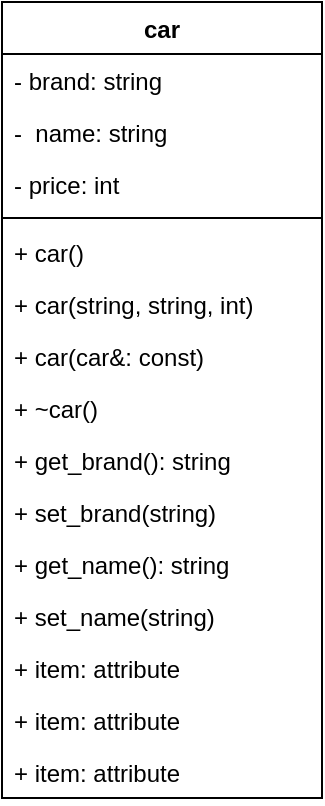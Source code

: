 <mxfile version="23.0.2" type="device">
  <diagram name="Страница — 1" id="u3G1fg-JpO2wp037-LfU">
    <mxGraphModel dx="521" dy="613" grid="1" gridSize="10" guides="1" tooltips="1" connect="1" arrows="1" fold="1" page="1" pageScale="1" pageWidth="827" pageHeight="1169" math="0" shadow="0">
      <root>
        <mxCell id="0" />
        <mxCell id="1" parent="0" />
        <mxCell id="9_N27fnAhxa1gzAIIFhu-48" value="&lt;div&gt;car&lt;/div&gt;&lt;div&gt;&lt;br&gt;&lt;/div&gt;" style="swimlane;fontStyle=1;align=center;verticalAlign=top;childLayout=stackLayout;horizontal=1;startSize=26;horizontalStack=0;resizeParent=1;resizeParentMax=0;resizeLast=0;collapsible=1;marginBottom=0;whiteSpace=wrap;html=1;" vertex="1" parent="1">
          <mxGeometry x="390" y="280" width="160" height="398" as="geometry" />
        </mxCell>
        <mxCell id="9_N27fnAhxa1gzAIIFhu-49" value="- brand: string" style="text;strokeColor=none;fillColor=none;align=left;verticalAlign=top;spacingLeft=4;spacingRight=4;overflow=hidden;rotatable=0;points=[[0,0.5],[1,0.5]];portConstraint=eastwest;whiteSpace=wrap;html=1;" vertex="1" parent="9_N27fnAhxa1gzAIIFhu-48">
          <mxGeometry y="26" width="160" height="26" as="geometry" />
        </mxCell>
        <mxCell id="9_N27fnAhxa1gzAIIFhu-52" value="-&amp;nbsp; name: string" style="text;strokeColor=none;fillColor=none;align=left;verticalAlign=top;spacingLeft=4;spacingRight=4;overflow=hidden;rotatable=0;points=[[0,0.5],[1,0.5]];portConstraint=eastwest;whiteSpace=wrap;html=1;" vertex="1" parent="9_N27fnAhxa1gzAIIFhu-48">
          <mxGeometry y="52" width="160" height="26" as="geometry" />
        </mxCell>
        <mxCell id="9_N27fnAhxa1gzAIIFhu-53" value="- price: int" style="text;strokeColor=none;fillColor=none;align=left;verticalAlign=top;spacingLeft=4;spacingRight=4;overflow=hidden;rotatable=0;points=[[0,0.5],[1,0.5]];portConstraint=eastwest;whiteSpace=wrap;html=1;" vertex="1" parent="9_N27fnAhxa1gzAIIFhu-48">
          <mxGeometry y="78" width="160" height="26" as="geometry" />
        </mxCell>
        <mxCell id="9_N27fnAhxa1gzAIIFhu-50" value="" style="line;strokeWidth=1;fillColor=none;align=left;verticalAlign=middle;spacingTop=-1;spacingLeft=3;spacingRight=3;rotatable=0;labelPosition=right;points=[];portConstraint=eastwest;strokeColor=inherit;" vertex="1" parent="9_N27fnAhxa1gzAIIFhu-48">
          <mxGeometry y="104" width="160" height="8" as="geometry" />
        </mxCell>
        <mxCell id="9_N27fnAhxa1gzAIIFhu-51" value="+ car()" style="text;strokeColor=none;fillColor=none;align=left;verticalAlign=top;spacingLeft=4;spacingRight=4;overflow=hidden;rotatable=0;points=[[0,0.5],[1,0.5]];portConstraint=eastwest;whiteSpace=wrap;html=1;" vertex="1" parent="9_N27fnAhxa1gzAIIFhu-48">
          <mxGeometry y="112" width="160" height="26" as="geometry" />
        </mxCell>
        <mxCell id="9_N27fnAhxa1gzAIIFhu-54" value="+ car(string, string, int)" style="text;strokeColor=none;fillColor=none;align=left;verticalAlign=top;spacingLeft=4;spacingRight=4;overflow=hidden;rotatable=0;points=[[0,0.5],[1,0.5]];portConstraint=eastwest;whiteSpace=wrap;html=1;" vertex="1" parent="9_N27fnAhxa1gzAIIFhu-48">
          <mxGeometry y="138" width="160" height="26" as="geometry" />
        </mxCell>
        <mxCell id="9_N27fnAhxa1gzAIIFhu-55" value="+ car(car&amp;amp;: const)" style="text;strokeColor=none;fillColor=none;align=left;verticalAlign=top;spacingLeft=4;spacingRight=4;overflow=hidden;rotatable=0;points=[[0,0.5],[1,0.5]];portConstraint=eastwest;whiteSpace=wrap;html=1;" vertex="1" parent="9_N27fnAhxa1gzAIIFhu-48">
          <mxGeometry y="164" width="160" height="26" as="geometry" />
        </mxCell>
        <mxCell id="9_N27fnAhxa1gzAIIFhu-56" value="+ ~car()" style="text;strokeColor=none;fillColor=none;align=left;verticalAlign=top;spacingLeft=4;spacingRight=4;overflow=hidden;rotatable=0;points=[[0,0.5],[1,0.5]];portConstraint=eastwest;whiteSpace=wrap;html=1;" vertex="1" parent="9_N27fnAhxa1gzAIIFhu-48">
          <mxGeometry y="190" width="160" height="26" as="geometry" />
        </mxCell>
        <mxCell id="9_N27fnAhxa1gzAIIFhu-57" value="+ get_brand(): string" style="text;strokeColor=none;fillColor=none;align=left;verticalAlign=top;spacingLeft=4;spacingRight=4;overflow=hidden;rotatable=0;points=[[0,0.5],[1,0.5]];portConstraint=eastwest;whiteSpace=wrap;html=1;" vertex="1" parent="9_N27fnAhxa1gzAIIFhu-48">
          <mxGeometry y="216" width="160" height="26" as="geometry" />
        </mxCell>
        <mxCell id="9_N27fnAhxa1gzAIIFhu-58" value="+ set_brand(string)" style="text;strokeColor=none;fillColor=none;align=left;verticalAlign=top;spacingLeft=4;spacingRight=4;overflow=hidden;rotatable=0;points=[[0,0.5],[1,0.5]];portConstraint=eastwest;whiteSpace=wrap;html=1;" vertex="1" parent="9_N27fnAhxa1gzAIIFhu-48">
          <mxGeometry y="242" width="160" height="26" as="geometry" />
        </mxCell>
        <mxCell id="9_N27fnAhxa1gzAIIFhu-59" value="+ get_name(): string" style="text;strokeColor=none;fillColor=none;align=left;verticalAlign=top;spacingLeft=4;spacingRight=4;overflow=hidden;rotatable=0;points=[[0,0.5],[1,0.5]];portConstraint=eastwest;whiteSpace=wrap;html=1;" vertex="1" parent="9_N27fnAhxa1gzAIIFhu-48">
          <mxGeometry y="268" width="160" height="26" as="geometry" />
        </mxCell>
        <mxCell id="9_N27fnAhxa1gzAIIFhu-60" value="+ set_name(string)" style="text;strokeColor=none;fillColor=none;align=left;verticalAlign=top;spacingLeft=4;spacingRight=4;overflow=hidden;rotatable=0;points=[[0,0.5],[1,0.5]];portConstraint=eastwest;whiteSpace=wrap;html=1;" vertex="1" parent="9_N27fnAhxa1gzAIIFhu-48">
          <mxGeometry y="294" width="160" height="26" as="geometry" />
        </mxCell>
        <mxCell id="9_N27fnAhxa1gzAIIFhu-61" value="+ item: attribute" style="text;strokeColor=none;fillColor=none;align=left;verticalAlign=top;spacingLeft=4;spacingRight=4;overflow=hidden;rotatable=0;points=[[0,0.5],[1,0.5]];portConstraint=eastwest;whiteSpace=wrap;html=1;" vertex="1" parent="9_N27fnAhxa1gzAIIFhu-48">
          <mxGeometry y="320" width="160" height="26" as="geometry" />
        </mxCell>
        <mxCell id="9_N27fnAhxa1gzAIIFhu-62" value="+ item: attribute" style="text;strokeColor=none;fillColor=none;align=left;verticalAlign=top;spacingLeft=4;spacingRight=4;overflow=hidden;rotatable=0;points=[[0,0.5],[1,0.5]];portConstraint=eastwest;whiteSpace=wrap;html=1;" vertex="1" parent="9_N27fnAhxa1gzAIIFhu-48">
          <mxGeometry y="346" width="160" height="26" as="geometry" />
        </mxCell>
        <mxCell id="9_N27fnAhxa1gzAIIFhu-63" value="+ item: attribute" style="text;strokeColor=none;fillColor=none;align=left;verticalAlign=top;spacingLeft=4;spacingRight=4;overflow=hidden;rotatable=0;points=[[0,0.5],[1,0.5]];portConstraint=eastwest;whiteSpace=wrap;html=1;" vertex="1" parent="9_N27fnAhxa1gzAIIFhu-48">
          <mxGeometry y="372" width="160" height="26" as="geometry" />
        </mxCell>
      </root>
    </mxGraphModel>
  </diagram>
</mxfile>
